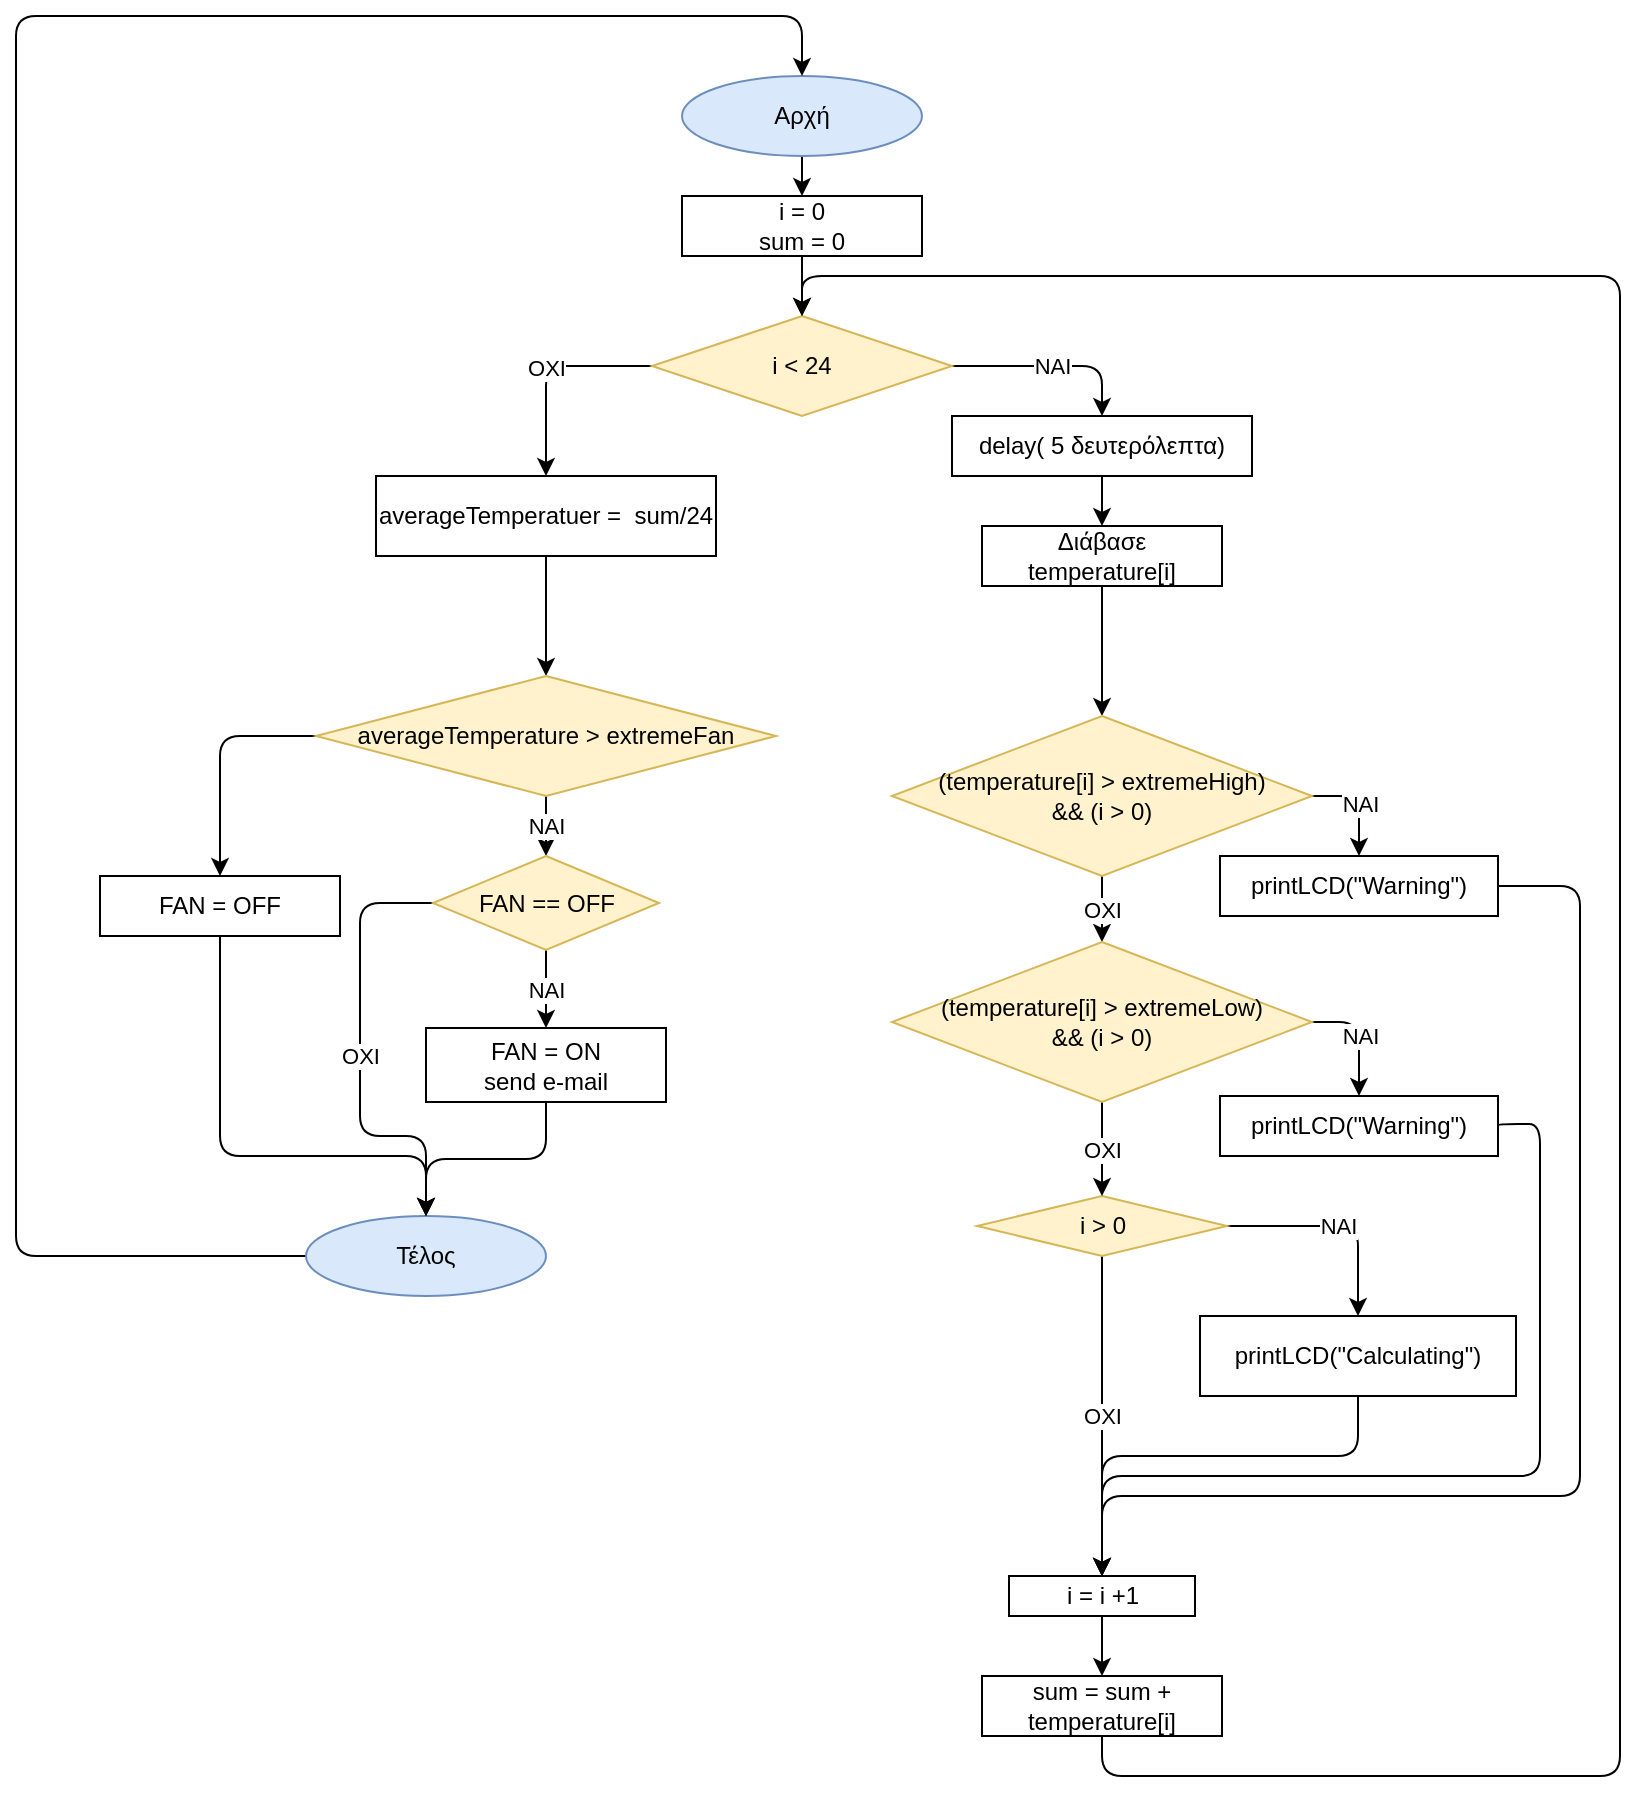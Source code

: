 <mxfile version="10.6.7" type="device"><diagram id="j55bcr7kMSCxv4xWojTk" name="Page-1"><mxGraphModel dx="1327" dy="778" grid="1" gridSize="10" guides="1" tooltips="1" connect="1" arrows="1" fold="1" page="1" pageScale="1" pageWidth="827" pageHeight="1169" math="0" shadow="0"><root><mxCell id="0"/><mxCell id="1" parent="0"/><mxCell id="h5fh5HbhIhmn6cWdx9In-2" value="i = 0&lt;br&gt;sum = 0&lt;br&gt;" style="rounded=0;whiteSpace=wrap;html=1;" vertex="1" parent="1"><mxGeometry x="351" y="110" width="120" height="30" as="geometry"/></mxCell><mxCell id="h5fh5HbhIhmn6cWdx9In-3" value="NAI" style="edgeStyle=orthogonalEdgeStyle;rounded=1;orthogonalLoop=1;jettySize=auto;html=1;exitX=1;exitY=0.5;exitDx=0;exitDy=0;entryX=0.5;entryY=0;entryDx=0;entryDy=0;" edge="1" parent="1" source="h5fh5HbhIhmn6cWdx9In-5" target="h5fh5HbhIhmn6cWdx9In-7"><mxGeometry relative="1" as="geometry"/></mxCell><mxCell id="h5fh5HbhIhmn6cWdx9In-4" value="OXI" style="edgeStyle=orthogonalEdgeStyle;rounded=1;orthogonalLoop=1;jettySize=auto;html=1;exitX=0;exitY=0.5;exitDx=0;exitDy=0;entryX=0.5;entryY=0;entryDx=0;entryDy=0;" edge="1" parent="1" source="h5fh5HbhIhmn6cWdx9In-5" target="h5fh5HbhIhmn6cWdx9In-16"><mxGeometry relative="1" as="geometry"/></mxCell><mxCell id="h5fh5HbhIhmn6cWdx9In-5" value="i &amp;lt; 24" style="rhombus;whiteSpace=wrap;html=1;fillColor=#fff2cc;strokeColor=#d6b656;" vertex="1" parent="1"><mxGeometry x="336" y="170" width="150" height="50" as="geometry"/></mxCell><mxCell id="h5fh5HbhIhmn6cWdx9In-6" value="" style="endArrow=classic;html=1;exitX=0.5;exitY=1;exitDx=0;exitDy=0;entryX=0.5;entryY=0;entryDx=0;entryDy=0;" edge="1" parent="1" source="h5fh5HbhIhmn6cWdx9In-2" target="h5fh5HbhIhmn6cWdx9In-5"><mxGeometry width="50" height="50" relative="1" as="geometry"><mxPoint x="343" y="330" as="sourcePoint"/><mxPoint x="393" y="280" as="targetPoint"/></mxGeometry></mxCell><mxCell id="h5fh5HbhIhmn6cWdx9In-7" value="delay( 5 δευτερόλεπτα)" style="rounded=0;whiteSpace=wrap;html=1;" vertex="1" parent="1"><mxGeometry x="486" y="220" width="150" height="30" as="geometry"/></mxCell><mxCell id="h5fh5HbhIhmn6cWdx9In-8" style="edgeStyle=orthogonalEdgeStyle;rounded=0;orthogonalLoop=1;jettySize=auto;html=1;exitX=0.5;exitY=1;exitDx=0;exitDy=0;entryX=0.5;entryY=0;entryDx=0;entryDy=0;" edge="1" parent="1" source="h5fh5HbhIhmn6cWdx9In-9" target="h5fh5HbhIhmn6cWdx9In-28"><mxGeometry relative="1" as="geometry"/></mxCell><mxCell id="h5fh5HbhIhmn6cWdx9In-9" value="Διάβασε temperature[i]" style="rounded=0;whiteSpace=wrap;html=1;" vertex="1" parent="1"><mxGeometry x="501" y="275" width="120" height="30" as="geometry"/></mxCell><mxCell id="h5fh5HbhIhmn6cWdx9In-10" value="" style="endArrow=classic;html=1;exitX=0.5;exitY=1;exitDx=0;exitDy=0;entryX=0.5;entryY=0;entryDx=0;entryDy=0;" edge="1" parent="1" source="h5fh5HbhIhmn6cWdx9In-7" target="h5fh5HbhIhmn6cWdx9In-9"><mxGeometry width="50" height="50" relative="1" as="geometry"><mxPoint x="561" y="310" as="sourcePoint"/><mxPoint x="578" y="310" as="targetPoint"/></mxGeometry></mxCell><mxCell id="h5fh5HbhIhmn6cWdx9In-11" style="edgeStyle=orthogonalEdgeStyle;rounded=0;orthogonalLoop=1;jettySize=auto;html=1;exitX=0.5;exitY=1;exitDx=0;exitDy=0;" edge="1" parent="1" source="h5fh5HbhIhmn6cWdx9In-9" target="h5fh5HbhIhmn6cWdx9In-9"><mxGeometry relative="1" as="geometry"/></mxCell><mxCell id="h5fh5HbhIhmn6cWdx9In-12" style="edgeStyle=orthogonalEdgeStyle;rounded=1;orthogonalLoop=1;jettySize=auto;html=1;exitX=0.5;exitY=1;exitDx=0;exitDy=0;" edge="1" parent="1" source="h5fh5HbhIhmn6cWdx9In-13" target="h5fh5HbhIhmn6cWdx9In-44"><mxGeometry relative="1" as="geometry"/></mxCell><mxCell id="h5fh5HbhIhmn6cWdx9In-13" value="i = i +1" style="rounded=0;whiteSpace=wrap;html=1;" vertex="1" parent="1"><mxGeometry x="514.5" y="800" width="93" height="20" as="geometry"/></mxCell><mxCell id="h5fh5HbhIhmn6cWdx9In-14" style="edgeStyle=orthogonalEdgeStyle;rounded=0;orthogonalLoop=1;jettySize=auto;html=1;exitX=0.5;exitY=1;exitDx=0;exitDy=0;" edge="1" parent="1"><mxGeometry relative="1" as="geometry"><mxPoint x="276" y="350" as="sourcePoint"/><mxPoint x="276" y="350" as="targetPoint"/></mxGeometry></mxCell><mxCell id="h5fh5HbhIhmn6cWdx9In-15" style="edgeStyle=orthogonalEdgeStyle;rounded=1;orthogonalLoop=1;jettySize=auto;html=1;exitX=0.5;exitY=1;exitDx=0;exitDy=0;" edge="1" parent="1" source="h5fh5HbhIhmn6cWdx9In-16" target="h5fh5HbhIhmn6cWdx9In-19"><mxGeometry relative="1" as="geometry"/></mxCell><mxCell id="h5fh5HbhIhmn6cWdx9In-16" value="averageTemperatuer =&amp;nbsp; sum/24" style="rounded=0;whiteSpace=wrap;html=1;" vertex="1" parent="1"><mxGeometry x="198" y="250" width="170" height="40" as="geometry"/></mxCell><mxCell id="h5fh5HbhIhmn6cWdx9In-46" value="ΝΑΙ" style="edgeStyle=orthogonalEdgeStyle;rounded=1;orthogonalLoop=1;jettySize=auto;html=1;exitX=0.5;exitY=1;exitDx=0;exitDy=0;" edge="1" parent="1" source="h5fh5HbhIhmn6cWdx9In-19" target="h5fh5HbhIhmn6cWdx9In-45"><mxGeometry relative="1" as="geometry"/></mxCell><mxCell id="h5fh5HbhIhmn6cWdx9In-53" style="edgeStyle=orthogonalEdgeStyle;rounded=1;orthogonalLoop=1;jettySize=auto;html=1;exitX=0;exitY=0.5;exitDx=0;exitDy=0;" edge="1" parent="1" source="h5fh5HbhIhmn6cWdx9In-19" target="h5fh5HbhIhmn6cWdx9In-52"><mxGeometry relative="1" as="geometry"/></mxCell><mxCell id="h5fh5HbhIhmn6cWdx9In-19" value="averageTemperature &amp;gt; extremeFan" style="rhombus;whiteSpace=wrap;html=1;fillColor=#fff2cc;strokeColor=#d6b656;" vertex="1" parent="1"><mxGeometry x="168" y="350" width="230" height="60" as="geometry"/></mxCell><mxCell id="h5fh5HbhIhmn6cWdx9In-24" style="edgeStyle=orthogonalEdgeStyle;rounded=1;orthogonalLoop=1;jettySize=auto;html=1;exitX=0.5;exitY=1;exitDx=0;exitDy=0;entryX=0.5;entryY=0;entryDx=0;entryDy=0;" edge="1" parent="1" source="h5fh5HbhIhmn6cWdx9In-25" target="h5fh5HbhIhmn6cWdx9In-2"><mxGeometry relative="1" as="geometry"/></mxCell><mxCell id="h5fh5HbhIhmn6cWdx9In-25" value="Αρχή" style="ellipse;whiteSpace=wrap;html=1;fillColor=#dae8fc;strokeColor=#6c8ebf;" vertex="1" parent="1"><mxGeometry x="351" y="50" width="120" height="40" as="geometry"/></mxCell><mxCell id="h5fh5HbhIhmn6cWdx9In-26" value="NAI" style="edgeStyle=orthogonalEdgeStyle;rounded=1;orthogonalLoop=1;jettySize=auto;html=1;exitX=1;exitY=0.5;exitDx=0;exitDy=0;entryX=0.5;entryY=0;entryDx=0;entryDy=0;" edge="1" parent="1" source="h5fh5HbhIhmn6cWdx9In-28" target="h5fh5HbhIhmn6cWdx9In-30"><mxGeometry relative="1" as="geometry"/></mxCell><mxCell id="h5fh5HbhIhmn6cWdx9In-27" value="OXI" style="edgeStyle=orthogonalEdgeStyle;rounded=0;orthogonalLoop=1;jettySize=auto;html=1;exitX=0.5;exitY=1;exitDx=0;exitDy=0;entryX=0.5;entryY=0;entryDx=0;entryDy=0;" edge="1" parent="1" source="h5fh5HbhIhmn6cWdx9In-28" target="h5fh5HbhIhmn6cWdx9In-40"><mxGeometry relative="1" as="geometry"/></mxCell><mxCell id="h5fh5HbhIhmn6cWdx9In-28" value="(temperature[i] &amp;gt; extremeHigh)&lt;br&gt;&amp;amp;&amp;amp; (i &amp;gt; 0)" style="rhombus;whiteSpace=wrap;html=1;fillColor=#fff2cc;strokeColor=#d6b656;" vertex="1" parent="1"><mxGeometry x="456" y="370" width="210" height="80" as="geometry"/></mxCell><mxCell id="h5fh5HbhIhmn6cWdx9In-29" style="edgeStyle=orthogonalEdgeStyle;rounded=1;orthogonalLoop=1;jettySize=auto;html=1;exitX=1;exitY=0.5;exitDx=0;exitDy=0;entryX=0.5;entryY=0;entryDx=0;entryDy=0;" edge="1" parent="1" source="h5fh5HbhIhmn6cWdx9In-30" target="h5fh5HbhIhmn6cWdx9In-13"><mxGeometry relative="1" as="geometry"><Array as="points"><mxPoint x="800" y="455"/><mxPoint x="800" y="760"/><mxPoint x="561" y="760"/></Array><mxPoint x="561" y="850" as="targetPoint"/></mxGeometry></mxCell><mxCell id="h5fh5HbhIhmn6cWdx9In-30" value="printLCD(&quot;Warning&quot;)" style="rounded=0;whiteSpace=wrap;html=1;" vertex="1" parent="1"><mxGeometry x="620" y="440" width="139" height="30" as="geometry"/></mxCell><mxCell id="h5fh5HbhIhmn6cWdx9In-31" style="edgeStyle=orthogonalEdgeStyle;rounded=1;orthogonalLoop=1;jettySize=auto;html=1;exitX=1;exitY=0.5;exitDx=0;exitDy=0;entryX=0.5;entryY=0;entryDx=0;entryDy=0;" edge="1" parent="1" source="h5fh5HbhIhmn6cWdx9In-32" target="h5fh5HbhIhmn6cWdx9In-13"><mxGeometry relative="1" as="geometry"><Array as="points"><mxPoint x="780" y="574"/><mxPoint x="780" y="750"/><mxPoint x="561" y="750"/></Array><mxPoint x="561" y="850" as="targetPoint"/></mxGeometry></mxCell><mxCell id="h5fh5HbhIhmn6cWdx9In-32" value="printLCD(&quot;Warning&quot;)" style="rounded=0;whiteSpace=wrap;html=1;" vertex="1" parent="1"><mxGeometry x="620" y="560" width="139" height="30" as="geometry"/></mxCell><mxCell id="h5fh5HbhIhmn6cWdx9In-33" value="OXI" style="edgeStyle=orthogonalEdgeStyle;rounded=1;orthogonalLoop=1;jettySize=auto;html=1;exitX=0.5;exitY=1;exitDx=0;exitDy=0;entryX=0.5;entryY=0;entryDx=0;entryDy=0;" edge="1" parent="1" source="h5fh5HbhIhmn6cWdx9In-35" target="h5fh5HbhIhmn6cWdx9In-13"><mxGeometry relative="1" as="geometry"><mxPoint x="561" y="850" as="targetPoint"/></mxGeometry></mxCell><mxCell id="h5fh5HbhIhmn6cWdx9In-34" value="NAI" style="edgeStyle=orthogonalEdgeStyle;rounded=1;orthogonalLoop=1;jettySize=auto;html=1;exitX=1;exitY=0.5;exitDx=0;exitDy=0;entryX=0.5;entryY=0;entryDx=0;entryDy=0;" edge="1" parent="1" source="h5fh5HbhIhmn6cWdx9In-35" target="h5fh5HbhIhmn6cWdx9In-42"><mxGeometry relative="1" as="geometry"/></mxCell><mxCell id="h5fh5HbhIhmn6cWdx9In-35" value="i &amp;gt; 0" style="rhombus;whiteSpace=wrap;html=1;fillColor=#fff2cc;strokeColor=#d6b656;" vertex="1" parent="1"><mxGeometry x="498.5" y="610" width="125" height="30" as="geometry"/></mxCell><mxCell id="h5fh5HbhIhmn6cWdx9In-36" style="edgeStyle=orthogonalEdgeStyle;rounded=1;orthogonalLoop=1;jettySize=auto;html=1;exitX=0;exitY=0.5;exitDx=0;exitDy=0;entryX=0.5;entryY=0;entryDx=0;entryDy=0;" edge="1" parent="1" source="h5fh5HbhIhmn6cWdx9In-37" target="h5fh5HbhIhmn6cWdx9In-25"><mxGeometry relative="1" as="geometry"><Array as="points"><mxPoint x="18" y="640"/><mxPoint x="18" y="20"/><mxPoint x="411" y="20"/></Array></mxGeometry></mxCell><mxCell id="h5fh5HbhIhmn6cWdx9In-37" value="Τέλος" style="ellipse;whiteSpace=wrap;html=1;fillColor=#dae8fc;strokeColor=#6c8ebf;" vertex="1" parent="1"><mxGeometry x="163" y="620" width="120" height="40" as="geometry"/></mxCell><mxCell id="h5fh5HbhIhmn6cWdx9In-38" value="NAI" style="edgeStyle=orthogonalEdgeStyle;rounded=1;orthogonalLoop=1;jettySize=auto;html=1;exitX=1;exitY=0.5;exitDx=0;exitDy=0;entryX=0.5;entryY=0;entryDx=0;entryDy=0;" edge="1" parent="1" source="h5fh5HbhIhmn6cWdx9In-40" target="h5fh5HbhIhmn6cWdx9In-32"><mxGeometry relative="1" as="geometry"/></mxCell><mxCell id="h5fh5HbhIhmn6cWdx9In-39" value="OXI" style="edgeStyle=orthogonalEdgeStyle;rounded=1;orthogonalLoop=1;jettySize=auto;html=1;exitX=0.5;exitY=1;exitDx=0;exitDy=0;" edge="1" parent="1" source="h5fh5HbhIhmn6cWdx9In-40" target="h5fh5HbhIhmn6cWdx9In-35"><mxGeometry relative="1" as="geometry"/></mxCell><mxCell id="h5fh5HbhIhmn6cWdx9In-40" value="(temperature[i] &amp;gt; extremeLow)&lt;br&gt;&amp;amp;&amp;amp; (i &amp;gt; 0)" style="rhombus;whiteSpace=wrap;html=1;fillColor=#fff2cc;strokeColor=#d6b656;" vertex="1" parent="1"><mxGeometry x="456" y="483" width="210" height="80" as="geometry"/></mxCell><mxCell id="h5fh5HbhIhmn6cWdx9In-41" style="edgeStyle=orthogonalEdgeStyle;rounded=1;orthogonalLoop=1;jettySize=auto;html=1;exitX=0.5;exitY=1;exitDx=0;exitDy=0;entryX=0.5;entryY=0;entryDx=0;entryDy=0;" edge="1" parent="1" source="h5fh5HbhIhmn6cWdx9In-42" target="h5fh5HbhIhmn6cWdx9In-13"><mxGeometry relative="1" as="geometry"><Array as="points"><mxPoint x="689" y="740"/><mxPoint x="561" y="740"/></Array></mxGeometry></mxCell><mxCell id="h5fh5HbhIhmn6cWdx9In-42" value="printLCD(&quot;Calculating&quot;)" style="rounded=0;whiteSpace=wrap;html=1;" vertex="1" parent="1"><mxGeometry x="610" y="670" width="158" height="40" as="geometry"/></mxCell><mxCell id="h5fh5HbhIhmn6cWdx9In-43" style="edgeStyle=orthogonalEdgeStyle;rounded=1;orthogonalLoop=1;jettySize=auto;html=1;exitX=0.5;exitY=1;exitDx=0;exitDy=0;entryX=0.5;entryY=0;entryDx=0;entryDy=0;" edge="1" parent="1" source="h5fh5HbhIhmn6cWdx9In-44" target="h5fh5HbhIhmn6cWdx9In-5"><mxGeometry relative="1" as="geometry"><Array as="points"><mxPoint x="561" y="900"/><mxPoint x="820" y="900"/><mxPoint x="820" y="150"/><mxPoint x="411" y="150"/></Array></mxGeometry></mxCell><mxCell id="h5fh5HbhIhmn6cWdx9In-44" value="sum = sum + temperature[i]" style="rounded=0;whiteSpace=wrap;html=1;" vertex="1" parent="1"><mxGeometry x="501" y="850" width="120" height="30" as="geometry"/></mxCell><mxCell id="h5fh5HbhIhmn6cWdx9In-48" value="ΝΑΙ" style="edgeStyle=orthogonalEdgeStyle;rounded=1;orthogonalLoop=1;jettySize=auto;html=1;exitX=0.5;exitY=1;exitDx=0;exitDy=0;" edge="1" parent="1" source="h5fh5HbhIhmn6cWdx9In-45" target="h5fh5HbhIhmn6cWdx9In-47"><mxGeometry relative="1" as="geometry"/></mxCell><mxCell id="h5fh5HbhIhmn6cWdx9In-49" value="ΟΧΙ" style="edgeStyle=orthogonalEdgeStyle;rounded=1;orthogonalLoop=1;jettySize=auto;html=1;exitX=0;exitY=0.5;exitDx=0;exitDy=0;entryX=0.5;entryY=0;entryDx=0;entryDy=0;" edge="1" parent="1" source="h5fh5HbhIhmn6cWdx9In-45" target="h5fh5HbhIhmn6cWdx9In-37"><mxGeometry relative="1" as="geometry"><Array as="points"><mxPoint x="190" y="464"/><mxPoint x="190" y="580"/><mxPoint x="223" y="580"/></Array></mxGeometry></mxCell><mxCell id="h5fh5HbhIhmn6cWdx9In-45" value="FAN == OFF" style="rhombus;whiteSpace=wrap;html=1;fillColor=#fff2cc;strokeColor=#d6b656;" vertex="1" parent="1"><mxGeometry x="226.5" y="440" width="113" height="47" as="geometry"/></mxCell><mxCell id="h5fh5HbhIhmn6cWdx9In-50" style="edgeStyle=orthogonalEdgeStyle;rounded=1;orthogonalLoop=1;jettySize=auto;html=1;exitX=0.5;exitY=1;exitDx=0;exitDy=0;" edge="1" parent="1" source="h5fh5HbhIhmn6cWdx9In-47" target="h5fh5HbhIhmn6cWdx9In-37"><mxGeometry relative="1" as="geometry"/></mxCell><mxCell id="h5fh5HbhIhmn6cWdx9In-47" value="FAN = ON&lt;br&gt;send e-mail" style="rounded=0;whiteSpace=wrap;html=1;" vertex="1" parent="1"><mxGeometry x="223" y="526" width="120" height="37" as="geometry"/></mxCell><mxCell id="h5fh5HbhIhmn6cWdx9In-54" style="edgeStyle=orthogonalEdgeStyle;rounded=1;orthogonalLoop=1;jettySize=auto;html=1;exitX=0.5;exitY=1;exitDx=0;exitDy=0;" edge="1" parent="1" source="h5fh5HbhIhmn6cWdx9In-52" target="h5fh5HbhIhmn6cWdx9In-37"><mxGeometry relative="1" as="geometry"><Array as="points"><mxPoint x="120" y="590"/><mxPoint x="223" y="590"/></Array></mxGeometry></mxCell><mxCell id="h5fh5HbhIhmn6cWdx9In-52" value="FAN = OFF" style="rounded=0;whiteSpace=wrap;html=1;" vertex="1" parent="1"><mxGeometry x="60" y="450" width="120" height="30" as="geometry"/></mxCell></root></mxGraphModel></diagram></mxfile>